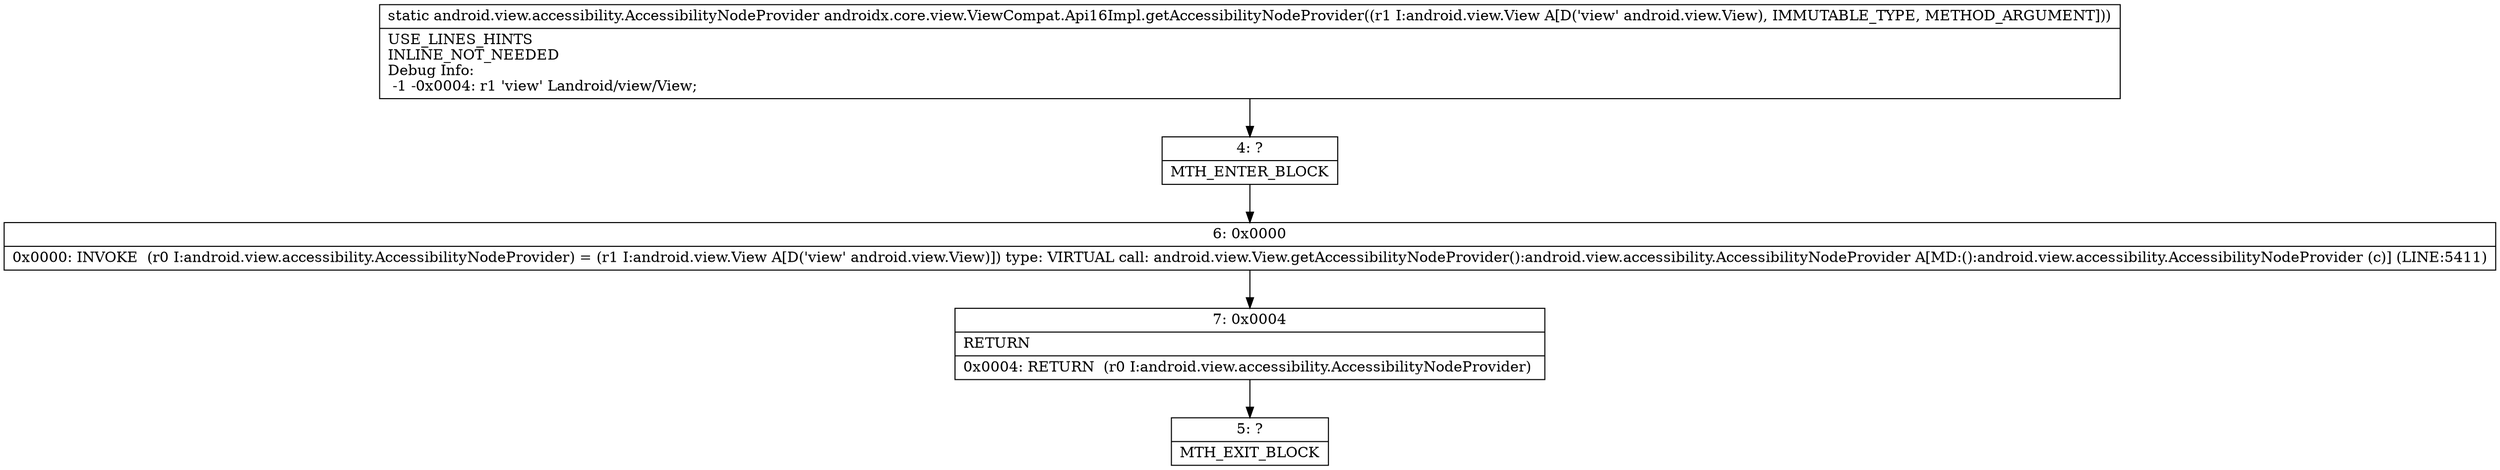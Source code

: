 digraph "CFG forandroidx.core.view.ViewCompat.Api16Impl.getAccessibilityNodeProvider(Landroid\/view\/View;)Landroid\/view\/accessibility\/AccessibilityNodeProvider;" {
Node_4 [shape=record,label="{4\:\ ?|MTH_ENTER_BLOCK\l}"];
Node_6 [shape=record,label="{6\:\ 0x0000|0x0000: INVOKE  (r0 I:android.view.accessibility.AccessibilityNodeProvider) = (r1 I:android.view.View A[D('view' android.view.View)]) type: VIRTUAL call: android.view.View.getAccessibilityNodeProvider():android.view.accessibility.AccessibilityNodeProvider A[MD:():android.view.accessibility.AccessibilityNodeProvider (c)] (LINE:5411)\l}"];
Node_7 [shape=record,label="{7\:\ 0x0004|RETURN\l|0x0004: RETURN  (r0 I:android.view.accessibility.AccessibilityNodeProvider) \l}"];
Node_5 [shape=record,label="{5\:\ ?|MTH_EXIT_BLOCK\l}"];
MethodNode[shape=record,label="{static android.view.accessibility.AccessibilityNodeProvider androidx.core.view.ViewCompat.Api16Impl.getAccessibilityNodeProvider((r1 I:android.view.View A[D('view' android.view.View), IMMUTABLE_TYPE, METHOD_ARGUMENT]))  | USE_LINES_HINTS\lINLINE_NOT_NEEDED\lDebug Info:\l  \-1 \-0x0004: r1 'view' Landroid\/view\/View;\l}"];
MethodNode -> Node_4;Node_4 -> Node_6;
Node_6 -> Node_7;
Node_7 -> Node_5;
}

